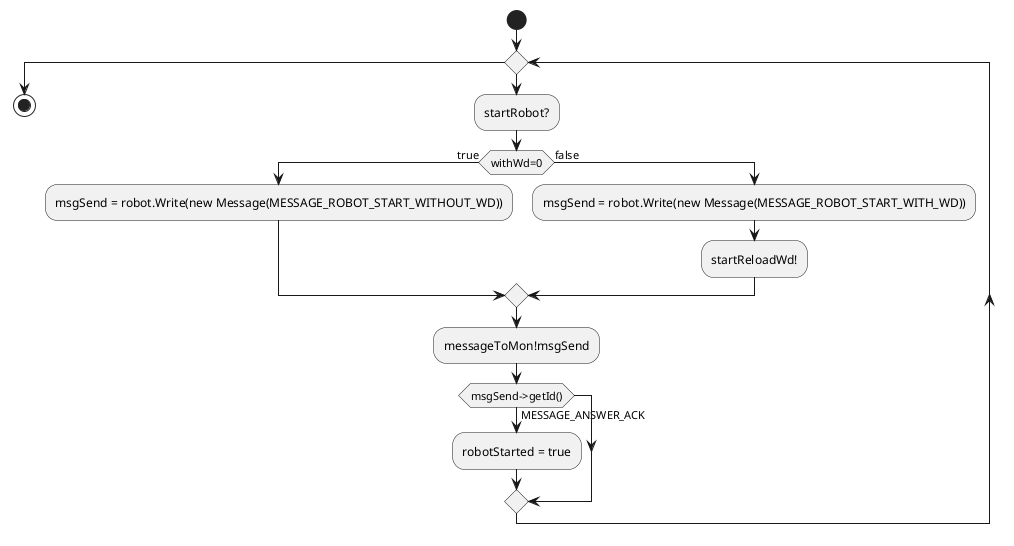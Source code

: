 @startuml
skinparam monochrome true
start
while()
 :startRobot?;
 if (withWd=0) then (true) 
  :msgSend = robot.Write(new Message(MESSAGE_ROBOT_START_WITHOUT_WD));
 else (false)
  :msgSend = robot.Write(new Message(MESSAGE_ROBOT_START_WITH_WD));
  :startReloadWd!;
 endif 
 :messageToMon!msgSend;
 if (msgSend->getId()) then (MESSAGE_ANSWER_ACK)
  :robotStarted = true;
 endif
endwhile
stop
@enduml
